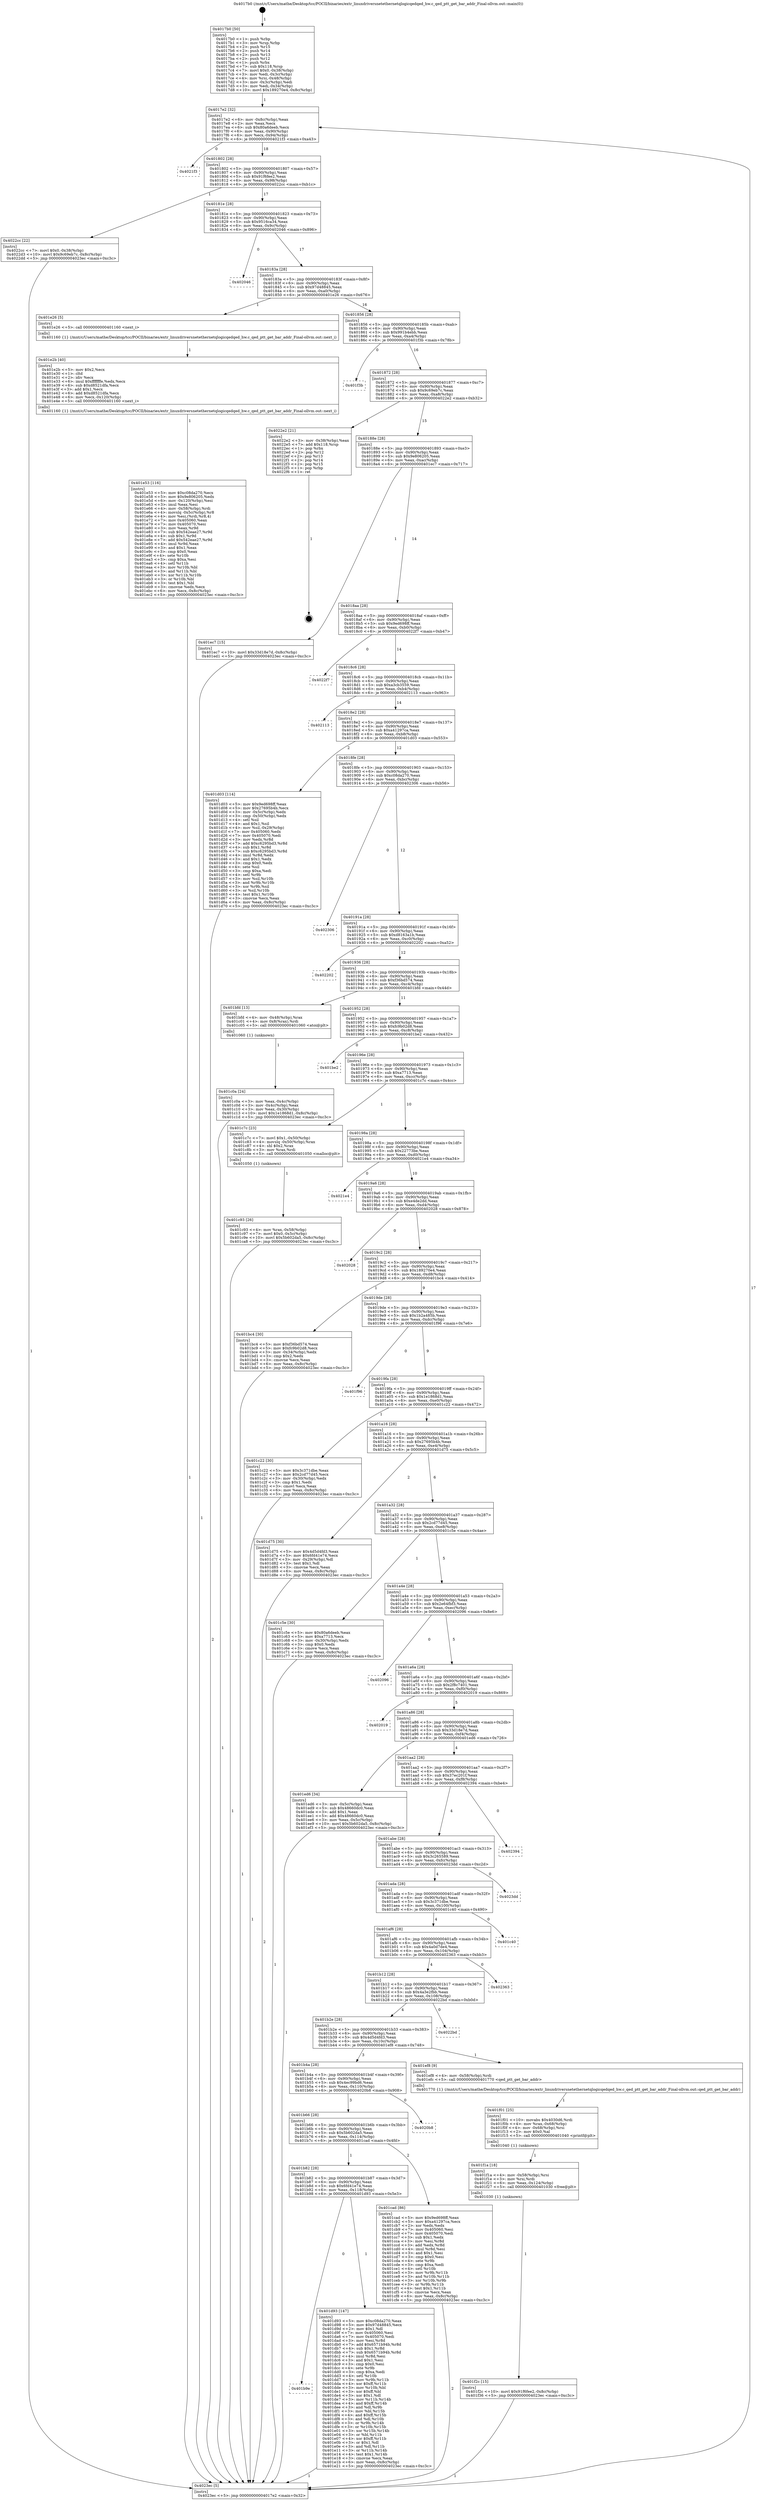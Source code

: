 digraph "0x4017b0" {
  label = "0x4017b0 (/mnt/c/Users/mathe/Desktop/tcc/POCII/binaries/extr_linuxdriversnetethernetqlogicqedqed_hw.c_qed_ptt_get_bar_addr_Final-ollvm.out::main(0))"
  labelloc = "t"
  node[shape=record]

  Entry [label="",width=0.3,height=0.3,shape=circle,fillcolor=black,style=filled]
  "0x4017e2" [label="{
     0x4017e2 [32]\l
     | [instrs]\l
     &nbsp;&nbsp;0x4017e2 \<+6\>: mov -0x8c(%rbp),%eax\l
     &nbsp;&nbsp;0x4017e8 \<+2\>: mov %eax,%ecx\l
     &nbsp;&nbsp;0x4017ea \<+6\>: sub $0x80a6deeb,%ecx\l
     &nbsp;&nbsp;0x4017f0 \<+6\>: mov %eax,-0x90(%rbp)\l
     &nbsp;&nbsp;0x4017f6 \<+6\>: mov %ecx,-0x94(%rbp)\l
     &nbsp;&nbsp;0x4017fc \<+6\>: je 00000000004021f3 \<main+0xa43\>\l
  }"]
  "0x4021f3" [label="{
     0x4021f3\l
  }", style=dashed]
  "0x401802" [label="{
     0x401802 [28]\l
     | [instrs]\l
     &nbsp;&nbsp;0x401802 \<+5\>: jmp 0000000000401807 \<main+0x57\>\l
     &nbsp;&nbsp;0x401807 \<+6\>: mov -0x90(%rbp),%eax\l
     &nbsp;&nbsp;0x40180d \<+5\>: sub $0x91f6fee2,%eax\l
     &nbsp;&nbsp;0x401812 \<+6\>: mov %eax,-0x98(%rbp)\l
     &nbsp;&nbsp;0x401818 \<+6\>: je 00000000004022cc \<main+0xb1c\>\l
  }"]
  Exit [label="",width=0.3,height=0.3,shape=circle,fillcolor=black,style=filled,peripheries=2]
  "0x4022cc" [label="{
     0x4022cc [22]\l
     | [instrs]\l
     &nbsp;&nbsp;0x4022cc \<+7\>: movl $0x0,-0x38(%rbp)\l
     &nbsp;&nbsp;0x4022d3 \<+10\>: movl $0x9c69eb7c,-0x8c(%rbp)\l
     &nbsp;&nbsp;0x4022dd \<+5\>: jmp 00000000004023ec \<main+0xc3c\>\l
  }"]
  "0x40181e" [label="{
     0x40181e [28]\l
     | [instrs]\l
     &nbsp;&nbsp;0x40181e \<+5\>: jmp 0000000000401823 \<main+0x73\>\l
     &nbsp;&nbsp;0x401823 \<+6\>: mov -0x90(%rbp),%eax\l
     &nbsp;&nbsp;0x401829 \<+5\>: sub $0x9516ca34,%eax\l
     &nbsp;&nbsp;0x40182e \<+6\>: mov %eax,-0x9c(%rbp)\l
     &nbsp;&nbsp;0x401834 \<+6\>: je 0000000000402046 \<main+0x896\>\l
  }"]
  "0x401f2c" [label="{
     0x401f2c [15]\l
     | [instrs]\l
     &nbsp;&nbsp;0x401f2c \<+10\>: movl $0x91f6fee2,-0x8c(%rbp)\l
     &nbsp;&nbsp;0x401f36 \<+5\>: jmp 00000000004023ec \<main+0xc3c\>\l
  }"]
  "0x402046" [label="{
     0x402046\l
  }", style=dashed]
  "0x40183a" [label="{
     0x40183a [28]\l
     | [instrs]\l
     &nbsp;&nbsp;0x40183a \<+5\>: jmp 000000000040183f \<main+0x8f\>\l
     &nbsp;&nbsp;0x40183f \<+6\>: mov -0x90(%rbp),%eax\l
     &nbsp;&nbsp;0x401845 \<+5\>: sub $0x97d48845,%eax\l
     &nbsp;&nbsp;0x40184a \<+6\>: mov %eax,-0xa0(%rbp)\l
     &nbsp;&nbsp;0x401850 \<+6\>: je 0000000000401e26 \<main+0x676\>\l
  }"]
  "0x401f1a" [label="{
     0x401f1a [18]\l
     | [instrs]\l
     &nbsp;&nbsp;0x401f1a \<+4\>: mov -0x58(%rbp),%rsi\l
     &nbsp;&nbsp;0x401f1e \<+3\>: mov %rsi,%rdi\l
     &nbsp;&nbsp;0x401f21 \<+6\>: mov %eax,-0x124(%rbp)\l
     &nbsp;&nbsp;0x401f27 \<+5\>: call 0000000000401030 \<free@plt\>\l
     | [calls]\l
     &nbsp;&nbsp;0x401030 \{1\} (unknown)\l
  }"]
  "0x401e26" [label="{
     0x401e26 [5]\l
     | [instrs]\l
     &nbsp;&nbsp;0x401e26 \<+5\>: call 0000000000401160 \<next_i\>\l
     | [calls]\l
     &nbsp;&nbsp;0x401160 \{1\} (/mnt/c/Users/mathe/Desktop/tcc/POCII/binaries/extr_linuxdriversnetethernetqlogicqedqed_hw.c_qed_ptt_get_bar_addr_Final-ollvm.out::next_i)\l
  }"]
  "0x401856" [label="{
     0x401856 [28]\l
     | [instrs]\l
     &nbsp;&nbsp;0x401856 \<+5\>: jmp 000000000040185b \<main+0xab\>\l
     &nbsp;&nbsp;0x40185b \<+6\>: mov -0x90(%rbp),%eax\l
     &nbsp;&nbsp;0x401861 \<+5\>: sub $0x991b4ebb,%eax\l
     &nbsp;&nbsp;0x401866 \<+6\>: mov %eax,-0xa4(%rbp)\l
     &nbsp;&nbsp;0x40186c \<+6\>: je 0000000000401f3b \<main+0x78b\>\l
  }"]
  "0x401f01" [label="{
     0x401f01 [25]\l
     | [instrs]\l
     &nbsp;&nbsp;0x401f01 \<+10\>: movabs $0x4030d6,%rdi\l
     &nbsp;&nbsp;0x401f0b \<+4\>: mov %rax,-0x68(%rbp)\l
     &nbsp;&nbsp;0x401f0f \<+4\>: mov -0x68(%rbp),%rsi\l
     &nbsp;&nbsp;0x401f13 \<+2\>: mov $0x0,%al\l
     &nbsp;&nbsp;0x401f15 \<+5\>: call 0000000000401040 \<printf@plt\>\l
     | [calls]\l
     &nbsp;&nbsp;0x401040 \{1\} (unknown)\l
  }"]
  "0x401f3b" [label="{
     0x401f3b\l
  }", style=dashed]
  "0x401872" [label="{
     0x401872 [28]\l
     | [instrs]\l
     &nbsp;&nbsp;0x401872 \<+5\>: jmp 0000000000401877 \<main+0xc7\>\l
     &nbsp;&nbsp;0x401877 \<+6\>: mov -0x90(%rbp),%eax\l
     &nbsp;&nbsp;0x40187d \<+5\>: sub $0x9c69eb7c,%eax\l
     &nbsp;&nbsp;0x401882 \<+6\>: mov %eax,-0xa8(%rbp)\l
     &nbsp;&nbsp;0x401888 \<+6\>: je 00000000004022e2 \<main+0xb32\>\l
  }"]
  "0x401e53" [label="{
     0x401e53 [116]\l
     | [instrs]\l
     &nbsp;&nbsp;0x401e53 \<+5\>: mov $0xc08da270,%ecx\l
     &nbsp;&nbsp;0x401e58 \<+5\>: mov $0x9e806205,%edx\l
     &nbsp;&nbsp;0x401e5d \<+6\>: mov -0x120(%rbp),%esi\l
     &nbsp;&nbsp;0x401e63 \<+3\>: imul %eax,%esi\l
     &nbsp;&nbsp;0x401e66 \<+4\>: mov -0x58(%rbp),%rdi\l
     &nbsp;&nbsp;0x401e6a \<+4\>: movslq -0x5c(%rbp),%r8\l
     &nbsp;&nbsp;0x401e6e \<+4\>: mov %esi,(%rdi,%r8,4)\l
     &nbsp;&nbsp;0x401e72 \<+7\>: mov 0x405060,%eax\l
     &nbsp;&nbsp;0x401e79 \<+7\>: mov 0x405070,%esi\l
     &nbsp;&nbsp;0x401e80 \<+3\>: mov %eax,%r9d\l
     &nbsp;&nbsp;0x401e83 \<+7\>: sub $0x542eae27,%r9d\l
     &nbsp;&nbsp;0x401e8a \<+4\>: sub $0x1,%r9d\l
     &nbsp;&nbsp;0x401e8e \<+7\>: add $0x542eae27,%r9d\l
     &nbsp;&nbsp;0x401e95 \<+4\>: imul %r9d,%eax\l
     &nbsp;&nbsp;0x401e99 \<+3\>: and $0x1,%eax\l
     &nbsp;&nbsp;0x401e9c \<+3\>: cmp $0x0,%eax\l
     &nbsp;&nbsp;0x401e9f \<+4\>: sete %r10b\l
     &nbsp;&nbsp;0x401ea3 \<+3\>: cmp $0xa,%esi\l
     &nbsp;&nbsp;0x401ea6 \<+4\>: setl %r11b\l
     &nbsp;&nbsp;0x401eaa \<+3\>: mov %r10b,%bl\l
     &nbsp;&nbsp;0x401ead \<+3\>: and %r11b,%bl\l
     &nbsp;&nbsp;0x401eb0 \<+3\>: xor %r11b,%r10b\l
     &nbsp;&nbsp;0x401eb3 \<+3\>: or %r10b,%bl\l
     &nbsp;&nbsp;0x401eb6 \<+3\>: test $0x1,%bl\l
     &nbsp;&nbsp;0x401eb9 \<+3\>: cmovne %edx,%ecx\l
     &nbsp;&nbsp;0x401ebc \<+6\>: mov %ecx,-0x8c(%rbp)\l
     &nbsp;&nbsp;0x401ec2 \<+5\>: jmp 00000000004023ec \<main+0xc3c\>\l
  }"]
  "0x4022e2" [label="{
     0x4022e2 [21]\l
     | [instrs]\l
     &nbsp;&nbsp;0x4022e2 \<+3\>: mov -0x38(%rbp),%eax\l
     &nbsp;&nbsp;0x4022e5 \<+7\>: add $0x118,%rsp\l
     &nbsp;&nbsp;0x4022ec \<+1\>: pop %rbx\l
     &nbsp;&nbsp;0x4022ed \<+2\>: pop %r12\l
     &nbsp;&nbsp;0x4022ef \<+2\>: pop %r13\l
     &nbsp;&nbsp;0x4022f1 \<+2\>: pop %r14\l
     &nbsp;&nbsp;0x4022f3 \<+2\>: pop %r15\l
     &nbsp;&nbsp;0x4022f5 \<+1\>: pop %rbp\l
     &nbsp;&nbsp;0x4022f6 \<+1\>: ret\l
  }"]
  "0x40188e" [label="{
     0x40188e [28]\l
     | [instrs]\l
     &nbsp;&nbsp;0x40188e \<+5\>: jmp 0000000000401893 \<main+0xe3\>\l
     &nbsp;&nbsp;0x401893 \<+6\>: mov -0x90(%rbp),%eax\l
     &nbsp;&nbsp;0x401899 \<+5\>: sub $0x9e806205,%eax\l
     &nbsp;&nbsp;0x40189e \<+6\>: mov %eax,-0xac(%rbp)\l
     &nbsp;&nbsp;0x4018a4 \<+6\>: je 0000000000401ec7 \<main+0x717\>\l
  }"]
  "0x401e2b" [label="{
     0x401e2b [40]\l
     | [instrs]\l
     &nbsp;&nbsp;0x401e2b \<+5\>: mov $0x2,%ecx\l
     &nbsp;&nbsp;0x401e30 \<+1\>: cltd\l
     &nbsp;&nbsp;0x401e31 \<+2\>: idiv %ecx\l
     &nbsp;&nbsp;0x401e33 \<+6\>: imul $0xfffffffe,%edx,%ecx\l
     &nbsp;&nbsp;0x401e39 \<+6\>: sub $0xd8521dfa,%ecx\l
     &nbsp;&nbsp;0x401e3f \<+3\>: add $0x1,%ecx\l
     &nbsp;&nbsp;0x401e42 \<+6\>: add $0xd8521dfa,%ecx\l
     &nbsp;&nbsp;0x401e48 \<+6\>: mov %ecx,-0x120(%rbp)\l
     &nbsp;&nbsp;0x401e4e \<+5\>: call 0000000000401160 \<next_i\>\l
     | [calls]\l
     &nbsp;&nbsp;0x401160 \{1\} (/mnt/c/Users/mathe/Desktop/tcc/POCII/binaries/extr_linuxdriversnetethernetqlogicqedqed_hw.c_qed_ptt_get_bar_addr_Final-ollvm.out::next_i)\l
  }"]
  "0x401ec7" [label="{
     0x401ec7 [15]\l
     | [instrs]\l
     &nbsp;&nbsp;0x401ec7 \<+10\>: movl $0x33d18e7d,-0x8c(%rbp)\l
     &nbsp;&nbsp;0x401ed1 \<+5\>: jmp 00000000004023ec \<main+0xc3c\>\l
  }"]
  "0x4018aa" [label="{
     0x4018aa [28]\l
     | [instrs]\l
     &nbsp;&nbsp;0x4018aa \<+5\>: jmp 00000000004018af \<main+0xff\>\l
     &nbsp;&nbsp;0x4018af \<+6\>: mov -0x90(%rbp),%eax\l
     &nbsp;&nbsp;0x4018b5 \<+5\>: sub $0x9ed698ff,%eax\l
     &nbsp;&nbsp;0x4018ba \<+6\>: mov %eax,-0xb0(%rbp)\l
     &nbsp;&nbsp;0x4018c0 \<+6\>: je 00000000004022f7 \<main+0xb47\>\l
  }"]
  "0x401b9e" [label="{
     0x401b9e\l
  }", style=dashed]
  "0x4022f7" [label="{
     0x4022f7\l
  }", style=dashed]
  "0x4018c6" [label="{
     0x4018c6 [28]\l
     | [instrs]\l
     &nbsp;&nbsp;0x4018c6 \<+5\>: jmp 00000000004018cb \<main+0x11b\>\l
     &nbsp;&nbsp;0x4018cb \<+6\>: mov -0x90(%rbp),%eax\l
     &nbsp;&nbsp;0x4018d1 \<+5\>: sub $0xa3cb3559,%eax\l
     &nbsp;&nbsp;0x4018d6 \<+6\>: mov %eax,-0xb4(%rbp)\l
     &nbsp;&nbsp;0x4018dc \<+6\>: je 0000000000402113 \<main+0x963\>\l
  }"]
  "0x401d93" [label="{
     0x401d93 [147]\l
     | [instrs]\l
     &nbsp;&nbsp;0x401d93 \<+5\>: mov $0xc08da270,%eax\l
     &nbsp;&nbsp;0x401d98 \<+5\>: mov $0x97d48845,%ecx\l
     &nbsp;&nbsp;0x401d9d \<+2\>: mov $0x1,%dl\l
     &nbsp;&nbsp;0x401d9f \<+7\>: mov 0x405060,%esi\l
     &nbsp;&nbsp;0x401da6 \<+7\>: mov 0x405070,%edi\l
     &nbsp;&nbsp;0x401dad \<+3\>: mov %esi,%r8d\l
     &nbsp;&nbsp;0x401db0 \<+7\>: add $0x6571b94b,%r8d\l
     &nbsp;&nbsp;0x401db7 \<+4\>: sub $0x1,%r8d\l
     &nbsp;&nbsp;0x401dbb \<+7\>: sub $0x6571b94b,%r8d\l
     &nbsp;&nbsp;0x401dc2 \<+4\>: imul %r8d,%esi\l
     &nbsp;&nbsp;0x401dc6 \<+3\>: and $0x1,%esi\l
     &nbsp;&nbsp;0x401dc9 \<+3\>: cmp $0x0,%esi\l
     &nbsp;&nbsp;0x401dcc \<+4\>: sete %r9b\l
     &nbsp;&nbsp;0x401dd0 \<+3\>: cmp $0xa,%edi\l
     &nbsp;&nbsp;0x401dd3 \<+4\>: setl %r10b\l
     &nbsp;&nbsp;0x401dd7 \<+3\>: mov %r9b,%r11b\l
     &nbsp;&nbsp;0x401dda \<+4\>: xor $0xff,%r11b\l
     &nbsp;&nbsp;0x401dde \<+3\>: mov %r10b,%bl\l
     &nbsp;&nbsp;0x401de1 \<+3\>: xor $0xff,%bl\l
     &nbsp;&nbsp;0x401de4 \<+3\>: xor $0x1,%dl\l
     &nbsp;&nbsp;0x401de7 \<+3\>: mov %r11b,%r14b\l
     &nbsp;&nbsp;0x401dea \<+4\>: and $0xff,%r14b\l
     &nbsp;&nbsp;0x401dee \<+3\>: and %dl,%r9b\l
     &nbsp;&nbsp;0x401df1 \<+3\>: mov %bl,%r15b\l
     &nbsp;&nbsp;0x401df4 \<+4\>: and $0xff,%r15b\l
     &nbsp;&nbsp;0x401df8 \<+3\>: and %dl,%r10b\l
     &nbsp;&nbsp;0x401dfb \<+3\>: or %r9b,%r14b\l
     &nbsp;&nbsp;0x401dfe \<+3\>: or %r10b,%r15b\l
     &nbsp;&nbsp;0x401e01 \<+3\>: xor %r15b,%r14b\l
     &nbsp;&nbsp;0x401e04 \<+3\>: or %bl,%r11b\l
     &nbsp;&nbsp;0x401e07 \<+4\>: xor $0xff,%r11b\l
     &nbsp;&nbsp;0x401e0b \<+3\>: or $0x1,%dl\l
     &nbsp;&nbsp;0x401e0e \<+3\>: and %dl,%r11b\l
     &nbsp;&nbsp;0x401e11 \<+3\>: or %r11b,%r14b\l
     &nbsp;&nbsp;0x401e14 \<+4\>: test $0x1,%r14b\l
     &nbsp;&nbsp;0x401e18 \<+3\>: cmovne %ecx,%eax\l
     &nbsp;&nbsp;0x401e1b \<+6\>: mov %eax,-0x8c(%rbp)\l
     &nbsp;&nbsp;0x401e21 \<+5\>: jmp 00000000004023ec \<main+0xc3c\>\l
  }"]
  "0x402113" [label="{
     0x402113\l
  }", style=dashed]
  "0x4018e2" [label="{
     0x4018e2 [28]\l
     | [instrs]\l
     &nbsp;&nbsp;0x4018e2 \<+5\>: jmp 00000000004018e7 \<main+0x137\>\l
     &nbsp;&nbsp;0x4018e7 \<+6\>: mov -0x90(%rbp),%eax\l
     &nbsp;&nbsp;0x4018ed \<+5\>: sub $0xa41297ca,%eax\l
     &nbsp;&nbsp;0x4018f2 \<+6\>: mov %eax,-0xb8(%rbp)\l
     &nbsp;&nbsp;0x4018f8 \<+6\>: je 0000000000401d03 \<main+0x553\>\l
  }"]
  "0x401b82" [label="{
     0x401b82 [28]\l
     | [instrs]\l
     &nbsp;&nbsp;0x401b82 \<+5\>: jmp 0000000000401b87 \<main+0x3d7\>\l
     &nbsp;&nbsp;0x401b87 \<+6\>: mov -0x90(%rbp),%eax\l
     &nbsp;&nbsp;0x401b8d \<+5\>: sub $0x6fd41e74,%eax\l
     &nbsp;&nbsp;0x401b92 \<+6\>: mov %eax,-0x118(%rbp)\l
     &nbsp;&nbsp;0x401b98 \<+6\>: je 0000000000401d93 \<main+0x5e3\>\l
  }"]
  "0x401d03" [label="{
     0x401d03 [114]\l
     | [instrs]\l
     &nbsp;&nbsp;0x401d03 \<+5\>: mov $0x9ed698ff,%eax\l
     &nbsp;&nbsp;0x401d08 \<+5\>: mov $0x27695b4b,%ecx\l
     &nbsp;&nbsp;0x401d0d \<+3\>: mov -0x5c(%rbp),%edx\l
     &nbsp;&nbsp;0x401d10 \<+3\>: cmp -0x50(%rbp),%edx\l
     &nbsp;&nbsp;0x401d13 \<+4\>: setl %sil\l
     &nbsp;&nbsp;0x401d17 \<+4\>: and $0x1,%sil\l
     &nbsp;&nbsp;0x401d1b \<+4\>: mov %sil,-0x29(%rbp)\l
     &nbsp;&nbsp;0x401d1f \<+7\>: mov 0x405060,%edx\l
     &nbsp;&nbsp;0x401d26 \<+7\>: mov 0x405070,%edi\l
     &nbsp;&nbsp;0x401d2d \<+3\>: mov %edx,%r8d\l
     &nbsp;&nbsp;0x401d30 \<+7\>: add $0xc6295bd3,%r8d\l
     &nbsp;&nbsp;0x401d37 \<+4\>: sub $0x1,%r8d\l
     &nbsp;&nbsp;0x401d3b \<+7\>: sub $0xc6295bd3,%r8d\l
     &nbsp;&nbsp;0x401d42 \<+4\>: imul %r8d,%edx\l
     &nbsp;&nbsp;0x401d46 \<+3\>: and $0x1,%edx\l
     &nbsp;&nbsp;0x401d49 \<+3\>: cmp $0x0,%edx\l
     &nbsp;&nbsp;0x401d4c \<+4\>: sete %sil\l
     &nbsp;&nbsp;0x401d50 \<+3\>: cmp $0xa,%edi\l
     &nbsp;&nbsp;0x401d53 \<+4\>: setl %r9b\l
     &nbsp;&nbsp;0x401d57 \<+3\>: mov %sil,%r10b\l
     &nbsp;&nbsp;0x401d5a \<+3\>: and %r9b,%r10b\l
     &nbsp;&nbsp;0x401d5d \<+3\>: xor %r9b,%sil\l
     &nbsp;&nbsp;0x401d60 \<+3\>: or %sil,%r10b\l
     &nbsp;&nbsp;0x401d63 \<+4\>: test $0x1,%r10b\l
     &nbsp;&nbsp;0x401d67 \<+3\>: cmovne %ecx,%eax\l
     &nbsp;&nbsp;0x401d6a \<+6\>: mov %eax,-0x8c(%rbp)\l
     &nbsp;&nbsp;0x401d70 \<+5\>: jmp 00000000004023ec \<main+0xc3c\>\l
  }"]
  "0x4018fe" [label="{
     0x4018fe [28]\l
     | [instrs]\l
     &nbsp;&nbsp;0x4018fe \<+5\>: jmp 0000000000401903 \<main+0x153\>\l
     &nbsp;&nbsp;0x401903 \<+6\>: mov -0x90(%rbp),%eax\l
     &nbsp;&nbsp;0x401909 \<+5\>: sub $0xc08da270,%eax\l
     &nbsp;&nbsp;0x40190e \<+6\>: mov %eax,-0xbc(%rbp)\l
     &nbsp;&nbsp;0x401914 \<+6\>: je 0000000000402306 \<main+0xb56\>\l
  }"]
  "0x401cad" [label="{
     0x401cad [86]\l
     | [instrs]\l
     &nbsp;&nbsp;0x401cad \<+5\>: mov $0x9ed698ff,%eax\l
     &nbsp;&nbsp;0x401cb2 \<+5\>: mov $0xa41297ca,%ecx\l
     &nbsp;&nbsp;0x401cb7 \<+2\>: xor %edx,%edx\l
     &nbsp;&nbsp;0x401cb9 \<+7\>: mov 0x405060,%esi\l
     &nbsp;&nbsp;0x401cc0 \<+7\>: mov 0x405070,%edi\l
     &nbsp;&nbsp;0x401cc7 \<+3\>: sub $0x1,%edx\l
     &nbsp;&nbsp;0x401cca \<+3\>: mov %esi,%r8d\l
     &nbsp;&nbsp;0x401ccd \<+3\>: add %edx,%r8d\l
     &nbsp;&nbsp;0x401cd0 \<+4\>: imul %r8d,%esi\l
     &nbsp;&nbsp;0x401cd4 \<+3\>: and $0x1,%esi\l
     &nbsp;&nbsp;0x401cd7 \<+3\>: cmp $0x0,%esi\l
     &nbsp;&nbsp;0x401cda \<+4\>: sete %r9b\l
     &nbsp;&nbsp;0x401cde \<+3\>: cmp $0xa,%edi\l
     &nbsp;&nbsp;0x401ce1 \<+4\>: setl %r10b\l
     &nbsp;&nbsp;0x401ce5 \<+3\>: mov %r9b,%r11b\l
     &nbsp;&nbsp;0x401ce8 \<+3\>: and %r10b,%r11b\l
     &nbsp;&nbsp;0x401ceb \<+3\>: xor %r10b,%r9b\l
     &nbsp;&nbsp;0x401cee \<+3\>: or %r9b,%r11b\l
     &nbsp;&nbsp;0x401cf1 \<+4\>: test $0x1,%r11b\l
     &nbsp;&nbsp;0x401cf5 \<+3\>: cmovne %ecx,%eax\l
     &nbsp;&nbsp;0x401cf8 \<+6\>: mov %eax,-0x8c(%rbp)\l
     &nbsp;&nbsp;0x401cfe \<+5\>: jmp 00000000004023ec \<main+0xc3c\>\l
  }"]
  "0x402306" [label="{
     0x402306\l
  }", style=dashed]
  "0x40191a" [label="{
     0x40191a [28]\l
     | [instrs]\l
     &nbsp;&nbsp;0x40191a \<+5\>: jmp 000000000040191f \<main+0x16f\>\l
     &nbsp;&nbsp;0x40191f \<+6\>: mov -0x90(%rbp),%eax\l
     &nbsp;&nbsp;0x401925 \<+5\>: sub $0xd8163a1b,%eax\l
     &nbsp;&nbsp;0x40192a \<+6\>: mov %eax,-0xc0(%rbp)\l
     &nbsp;&nbsp;0x401930 \<+6\>: je 0000000000402202 \<main+0xa52\>\l
  }"]
  "0x401b66" [label="{
     0x401b66 [28]\l
     | [instrs]\l
     &nbsp;&nbsp;0x401b66 \<+5\>: jmp 0000000000401b6b \<main+0x3bb\>\l
     &nbsp;&nbsp;0x401b6b \<+6\>: mov -0x90(%rbp),%eax\l
     &nbsp;&nbsp;0x401b71 \<+5\>: sub $0x5b602da5,%eax\l
     &nbsp;&nbsp;0x401b76 \<+6\>: mov %eax,-0x114(%rbp)\l
     &nbsp;&nbsp;0x401b7c \<+6\>: je 0000000000401cad \<main+0x4fd\>\l
  }"]
  "0x402202" [label="{
     0x402202\l
  }", style=dashed]
  "0x401936" [label="{
     0x401936 [28]\l
     | [instrs]\l
     &nbsp;&nbsp;0x401936 \<+5\>: jmp 000000000040193b \<main+0x18b\>\l
     &nbsp;&nbsp;0x40193b \<+6\>: mov -0x90(%rbp),%eax\l
     &nbsp;&nbsp;0x401941 \<+5\>: sub $0xf36bd574,%eax\l
     &nbsp;&nbsp;0x401946 \<+6\>: mov %eax,-0xc4(%rbp)\l
     &nbsp;&nbsp;0x40194c \<+6\>: je 0000000000401bfd \<main+0x44d\>\l
  }"]
  "0x4020b8" [label="{
     0x4020b8\l
  }", style=dashed]
  "0x401bfd" [label="{
     0x401bfd [13]\l
     | [instrs]\l
     &nbsp;&nbsp;0x401bfd \<+4\>: mov -0x48(%rbp),%rax\l
     &nbsp;&nbsp;0x401c01 \<+4\>: mov 0x8(%rax),%rdi\l
     &nbsp;&nbsp;0x401c05 \<+5\>: call 0000000000401060 \<atoi@plt\>\l
     | [calls]\l
     &nbsp;&nbsp;0x401060 \{1\} (unknown)\l
  }"]
  "0x401952" [label="{
     0x401952 [28]\l
     | [instrs]\l
     &nbsp;&nbsp;0x401952 \<+5\>: jmp 0000000000401957 \<main+0x1a7\>\l
     &nbsp;&nbsp;0x401957 \<+6\>: mov -0x90(%rbp),%eax\l
     &nbsp;&nbsp;0x40195d \<+5\>: sub $0xfc9b02d8,%eax\l
     &nbsp;&nbsp;0x401962 \<+6\>: mov %eax,-0xc8(%rbp)\l
     &nbsp;&nbsp;0x401968 \<+6\>: je 0000000000401be2 \<main+0x432\>\l
  }"]
  "0x401b4a" [label="{
     0x401b4a [28]\l
     | [instrs]\l
     &nbsp;&nbsp;0x401b4a \<+5\>: jmp 0000000000401b4f \<main+0x39f\>\l
     &nbsp;&nbsp;0x401b4f \<+6\>: mov -0x90(%rbp),%eax\l
     &nbsp;&nbsp;0x401b55 \<+5\>: sub $0x4ec99bd6,%eax\l
     &nbsp;&nbsp;0x401b5a \<+6\>: mov %eax,-0x110(%rbp)\l
     &nbsp;&nbsp;0x401b60 \<+6\>: je 00000000004020b8 \<main+0x908\>\l
  }"]
  "0x401be2" [label="{
     0x401be2\l
  }", style=dashed]
  "0x40196e" [label="{
     0x40196e [28]\l
     | [instrs]\l
     &nbsp;&nbsp;0x40196e \<+5\>: jmp 0000000000401973 \<main+0x1c3\>\l
     &nbsp;&nbsp;0x401973 \<+6\>: mov -0x90(%rbp),%eax\l
     &nbsp;&nbsp;0x401979 \<+5\>: sub $0xa7713,%eax\l
     &nbsp;&nbsp;0x40197e \<+6\>: mov %eax,-0xcc(%rbp)\l
     &nbsp;&nbsp;0x401984 \<+6\>: je 0000000000401c7c \<main+0x4cc\>\l
  }"]
  "0x401ef8" [label="{
     0x401ef8 [9]\l
     | [instrs]\l
     &nbsp;&nbsp;0x401ef8 \<+4\>: mov -0x58(%rbp),%rdi\l
     &nbsp;&nbsp;0x401efc \<+5\>: call 0000000000401770 \<qed_ptt_get_bar_addr\>\l
     | [calls]\l
     &nbsp;&nbsp;0x401770 \{1\} (/mnt/c/Users/mathe/Desktop/tcc/POCII/binaries/extr_linuxdriversnetethernetqlogicqedqed_hw.c_qed_ptt_get_bar_addr_Final-ollvm.out::qed_ptt_get_bar_addr)\l
  }"]
  "0x401c7c" [label="{
     0x401c7c [23]\l
     | [instrs]\l
     &nbsp;&nbsp;0x401c7c \<+7\>: movl $0x1,-0x50(%rbp)\l
     &nbsp;&nbsp;0x401c83 \<+4\>: movslq -0x50(%rbp),%rax\l
     &nbsp;&nbsp;0x401c87 \<+4\>: shl $0x2,%rax\l
     &nbsp;&nbsp;0x401c8b \<+3\>: mov %rax,%rdi\l
     &nbsp;&nbsp;0x401c8e \<+5\>: call 0000000000401050 \<malloc@plt\>\l
     | [calls]\l
     &nbsp;&nbsp;0x401050 \{1\} (unknown)\l
  }"]
  "0x40198a" [label="{
     0x40198a [28]\l
     | [instrs]\l
     &nbsp;&nbsp;0x40198a \<+5\>: jmp 000000000040198f \<main+0x1df\>\l
     &nbsp;&nbsp;0x40198f \<+6\>: mov -0x90(%rbp),%eax\l
     &nbsp;&nbsp;0x401995 \<+5\>: sub $0x22773be,%eax\l
     &nbsp;&nbsp;0x40199a \<+6\>: mov %eax,-0xd0(%rbp)\l
     &nbsp;&nbsp;0x4019a0 \<+6\>: je 00000000004021e4 \<main+0xa34\>\l
  }"]
  "0x401b2e" [label="{
     0x401b2e [28]\l
     | [instrs]\l
     &nbsp;&nbsp;0x401b2e \<+5\>: jmp 0000000000401b33 \<main+0x383\>\l
     &nbsp;&nbsp;0x401b33 \<+6\>: mov -0x90(%rbp),%eax\l
     &nbsp;&nbsp;0x401b39 \<+5\>: sub $0x4d5d4fd3,%eax\l
     &nbsp;&nbsp;0x401b3e \<+6\>: mov %eax,-0x10c(%rbp)\l
     &nbsp;&nbsp;0x401b44 \<+6\>: je 0000000000401ef8 \<main+0x748\>\l
  }"]
  "0x4021e4" [label="{
     0x4021e4\l
  }", style=dashed]
  "0x4019a6" [label="{
     0x4019a6 [28]\l
     | [instrs]\l
     &nbsp;&nbsp;0x4019a6 \<+5\>: jmp 00000000004019ab \<main+0x1fb\>\l
     &nbsp;&nbsp;0x4019ab \<+6\>: mov -0x90(%rbp),%eax\l
     &nbsp;&nbsp;0x4019b1 \<+5\>: sub $0xe4de2dd,%eax\l
     &nbsp;&nbsp;0x4019b6 \<+6\>: mov %eax,-0xd4(%rbp)\l
     &nbsp;&nbsp;0x4019bc \<+6\>: je 0000000000402028 \<main+0x878\>\l
  }"]
  "0x4022bd" [label="{
     0x4022bd\l
  }", style=dashed]
  "0x402028" [label="{
     0x402028\l
  }", style=dashed]
  "0x4019c2" [label="{
     0x4019c2 [28]\l
     | [instrs]\l
     &nbsp;&nbsp;0x4019c2 \<+5\>: jmp 00000000004019c7 \<main+0x217\>\l
     &nbsp;&nbsp;0x4019c7 \<+6\>: mov -0x90(%rbp),%eax\l
     &nbsp;&nbsp;0x4019cd \<+5\>: sub $0x189270e4,%eax\l
     &nbsp;&nbsp;0x4019d2 \<+6\>: mov %eax,-0xd8(%rbp)\l
     &nbsp;&nbsp;0x4019d8 \<+6\>: je 0000000000401bc4 \<main+0x414\>\l
  }"]
  "0x401b12" [label="{
     0x401b12 [28]\l
     | [instrs]\l
     &nbsp;&nbsp;0x401b12 \<+5\>: jmp 0000000000401b17 \<main+0x367\>\l
     &nbsp;&nbsp;0x401b17 \<+6\>: mov -0x90(%rbp),%eax\l
     &nbsp;&nbsp;0x401b1d \<+5\>: sub $0x4a3e2fbb,%eax\l
     &nbsp;&nbsp;0x401b22 \<+6\>: mov %eax,-0x108(%rbp)\l
     &nbsp;&nbsp;0x401b28 \<+6\>: je 00000000004022bd \<main+0xb0d\>\l
  }"]
  "0x401bc4" [label="{
     0x401bc4 [30]\l
     | [instrs]\l
     &nbsp;&nbsp;0x401bc4 \<+5\>: mov $0xf36bd574,%eax\l
     &nbsp;&nbsp;0x401bc9 \<+5\>: mov $0xfc9b02d8,%ecx\l
     &nbsp;&nbsp;0x401bce \<+3\>: mov -0x34(%rbp),%edx\l
     &nbsp;&nbsp;0x401bd1 \<+3\>: cmp $0x2,%edx\l
     &nbsp;&nbsp;0x401bd4 \<+3\>: cmovne %ecx,%eax\l
     &nbsp;&nbsp;0x401bd7 \<+6\>: mov %eax,-0x8c(%rbp)\l
     &nbsp;&nbsp;0x401bdd \<+5\>: jmp 00000000004023ec \<main+0xc3c\>\l
  }"]
  "0x4019de" [label="{
     0x4019de [28]\l
     | [instrs]\l
     &nbsp;&nbsp;0x4019de \<+5\>: jmp 00000000004019e3 \<main+0x233\>\l
     &nbsp;&nbsp;0x4019e3 \<+6\>: mov -0x90(%rbp),%eax\l
     &nbsp;&nbsp;0x4019e9 \<+5\>: sub $0x1b2a485b,%eax\l
     &nbsp;&nbsp;0x4019ee \<+6\>: mov %eax,-0xdc(%rbp)\l
     &nbsp;&nbsp;0x4019f4 \<+6\>: je 0000000000401f96 \<main+0x7e6\>\l
  }"]
  "0x4023ec" [label="{
     0x4023ec [5]\l
     | [instrs]\l
     &nbsp;&nbsp;0x4023ec \<+5\>: jmp 00000000004017e2 \<main+0x32\>\l
  }"]
  "0x4017b0" [label="{
     0x4017b0 [50]\l
     | [instrs]\l
     &nbsp;&nbsp;0x4017b0 \<+1\>: push %rbp\l
     &nbsp;&nbsp;0x4017b1 \<+3\>: mov %rsp,%rbp\l
     &nbsp;&nbsp;0x4017b4 \<+2\>: push %r15\l
     &nbsp;&nbsp;0x4017b6 \<+2\>: push %r14\l
     &nbsp;&nbsp;0x4017b8 \<+2\>: push %r13\l
     &nbsp;&nbsp;0x4017ba \<+2\>: push %r12\l
     &nbsp;&nbsp;0x4017bc \<+1\>: push %rbx\l
     &nbsp;&nbsp;0x4017bd \<+7\>: sub $0x118,%rsp\l
     &nbsp;&nbsp;0x4017c4 \<+7\>: movl $0x0,-0x38(%rbp)\l
     &nbsp;&nbsp;0x4017cb \<+3\>: mov %edi,-0x3c(%rbp)\l
     &nbsp;&nbsp;0x4017ce \<+4\>: mov %rsi,-0x48(%rbp)\l
     &nbsp;&nbsp;0x4017d2 \<+3\>: mov -0x3c(%rbp),%edi\l
     &nbsp;&nbsp;0x4017d5 \<+3\>: mov %edi,-0x34(%rbp)\l
     &nbsp;&nbsp;0x4017d8 \<+10\>: movl $0x189270e4,-0x8c(%rbp)\l
  }"]
  "0x401c0a" [label="{
     0x401c0a [24]\l
     | [instrs]\l
     &nbsp;&nbsp;0x401c0a \<+3\>: mov %eax,-0x4c(%rbp)\l
     &nbsp;&nbsp;0x401c0d \<+3\>: mov -0x4c(%rbp),%eax\l
     &nbsp;&nbsp;0x401c10 \<+3\>: mov %eax,-0x30(%rbp)\l
     &nbsp;&nbsp;0x401c13 \<+10\>: movl $0x1e1868d1,-0x8c(%rbp)\l
     &nbsp;&nbsp;0x401c1d \<+5\>: jmp 00000000004023ec \<main+0xc3c\>\l
  }"]
  "0x402363" [label="{
     0x402363\l
  }", style=dashed]
  "0x401f96" [label="{
     0x401f96\l
  }", style=dashed]
  "0x4019fa" [label="{
     0x4019fa [28]\l
     | [instrs]\l
     &nbsp;&nbsp;0x4019fa \<+5\>: jmp 00000000004019ff \<main+0x24f\>\l
     &nbsp;&nbsp;0x4019ff \<+6\>: mov -0x90(%rbp),%eax\l
     &nbsp;&nbsp;0x401a05 \<+5\>: sub $0x1e1868d1,%eax\l
     &nbsp;&nbsp;0x401a0a \<+6\>: mov %eax,-0xe0(%rbp)\l
     &nbsp;&nbsp;0x401a10 \<+6\>: je 0000000000401c22 \<main+0x472\>\l
  }"]
  "0x401af6" [label="{
     0x401af6 [28]\l
     | [instrs]\l
     &nbsp;&nbsp;0x401af6 \<+5\>: jmp 0000000000401afb \<main+0x34b\>\l
     &nbsp;&nbsp;0x401afb \<+6\>: mov -0x90(%rbp),%eax\l
     &nbsp;&nbsp;0x401b01 \<+5\>: sub $0x4a0d7de4,%eax\l
     &nbsp;&nbsp;0x401b06 \<+6\>: mov %eax,-0x104(%rbp)\l
     &nbsp;&nbsp;0x401b0c \<+6\>: je 0000000000402363 \<main+0xbb3\>\l
  }"]
  "0x401c22" [label="{
     0x401c22 [30]\l
     | [instrs]\l
     &nbsp;&nbsp;0x401c22 \<+5\>: mov $0x3c371dbe,%eax\l
     &nbsp;&nbsp;0x401c27 \<+5\>: mov $0x2cd77d45,%ecx\l
     &nbsp;&nbsp;0x401c2c \<+3\>: mov -0x30(%rbp),%edx\l
     &nbsp;&nbsp;0x401c2f \<+3\>: cmp $0x1,%edx\l
     &nbsp;&nbsp;0x401c32 \<+3\>: cmovl %ecx,%eax\l
     &nbsp;&nbsp;0x401c35 \<+6\>: mov %eax,-0x8c(%rbp)\l
     &nbsp;&nbsp;0x401c3b \<+5\>: jmp 00000000004023ec \<main+0xc3c\>\l
  }"]
  "0x401a16" [label="{
     0x401a16 [28]\l
     | [instrs]\l
     &nbsp;&nbsp;0x401a16 \<+5\>: jmp 0000000000401a1b \<main+0x26b\>\l
     &nbsp;&nbsp;0x401a1b \<+6\>: mov -0x90(%rbp),%eax\l
     &nbsp;&nbsp;0x401a21 \<+5\>: sub $0x27695b4b,%eax\l
     &nbsp;&nbsp;0x401a26 \<+6\>: mov %eax,-0xe4(%rbp)\l
     &nbsp;&nbsp;0x401a2c \<+6\>: je 0000000000401d75 \<main+0x5c5\>\l
  }"]
  "0x401c40" [label="{
     0x401c40\l
  }", style=dashed]
  "0x401d75" [label="{
     0x401d75 [30]\l
     | [instrs]\l
     &nbsp;&nbsp;0x401d75 \<+5\>: mov $0x4d5d4fd3,%eax\l
     &nbsp;&nbsp;0x401d7a \<+5\>: mov $0x6fd41e74,%ecx\l
     &nbsp;&nbsp;0x401d7f \<+3\>: mov -0x29(%rbp),%dl\l
     &nbsp;&nbsp;0x401d82 \<+3\>: test $0x1,%dl\l
     &nbsp;&nbsp;0x401d85 \<+3\>: cmovne %ecx,%eax\l
     &nbsp;&nbsp;0x401d88 \<+6\>: mov %eax,-0x8c(%rbp)\l
     &nbsp;&nbsp;0x401d8e \<+5\>: jmp 00000000004023ec \<main+0xc3c\>\l
  }"]
  "0x401a32" [label="{
     0x401a32 [28]\l
     | [instrs]\l
     &nbsp;&nbsp;0x401a32 \<+5\>: jmp 0000000000401a37 \<main+0x287\>\l
     &nbsp;&nbsp;0x401a37 \<+6\>: mov -0x90(%rbp),%eax\l
     &nbsp;&nbsp;0x401a3d \<+5\>: sub $0x2cd77d45,%eax\l
     &nbsp;&nbsp;0x401a42 \<+6\>: mov %eax,-0xe8(%rbp)\l
     &nbsp;&nbsp;0x401a48 \<+6\>: je 0000000000401c5e \<main+0x4ae\>\l
  }"]
  "0x401ada" [label="{
     0x401ada [28]\l
     | [instrs]\l
     &nbsp;&nbsp;0x401ada \<+5\>: jmp 0000000000401adf \<main+0x32f\>\l
     &nbsp;&nbsp;0x401adf \<+6\>: mov -0x90(%rbp),%eax\l
     &nbsp;&nbsp;0x401ae5 \<+5\>: sub $0x3c371dbe,%eax\l
     &nbsp;&nbsp;0x401aea \<+6\>: mov %eax,-0x100(%rbp)\l
     &nbsp;&nbsp;0x401af0 \<+6\>: je 0000000000401c40 \<main+0x490\>\l
  }"]
  "0x401c5e" [label="{
     0x401c5e [30]\l
     | [instrs]\l
     &nbsp;&nbsp;0x401c5e \<+5\>: mov $0x80a6deeb,%eax\l
     &nbsp;&nbsp;0x401c63 \<+5\>: mov $0xa7713,%ecx\l
     &nbsp;&nbsp;0x401c68 \<+3\>: mov -0x30(%rbp),%edx\l
     &nbsp;&nbsp;0x401c6b \<+3\>: cmp $0x0,%edx\l
     &nbsp;&nbsp;0x401c6e \<+3\>: cmove %ecx,%eax\l
     &nbsp;&nbsp;0x401c71 \<+6\>: mov %eax,-0x8c(%rbp)\l
     &nbsp;&nbsp;0x401c77 \<+5\>: jmp 00000000004023ec \<main+0xc3c\>\l
  }"]
  "0x401a4e" [label="{
     0x401a4e [28]\l
     | [instrs]\l
     &nbsp;&nbsp;0x401a4e \<+5\>: jmp 0000000000401a53 \<main+0x2a3\>\l
     &nbsp;&nbsp;0x401a53 \<+6\>: mov -0x90(%rbp),%eax\l
     &nbsp;&nbsp;0x401a59 \<+5\>: sub $0x2e64fbf3,%eax\l
     &nbsp;&nbsp;0x401a5e \<+6\>: mov %eax,-0xec(%rbp)\l
     &nbsp;&nbsp;0x401a64 \<+6\>: je 0000000000402096 \<main+0x8e6\>\l
  }"]
  "0x401c93" [label="{
     0x401c93 [26]\l
     | [instrs]\l
     &nbsp;&nbsp;0x401c93 \<+4\>: mov %rax,-0x58(%rbp)\l
     &nbsp;&nbsp;0x401c97 \<+7\>: movl $0x0,-0x5c(%rbp)\l
     &nbsp;&nbsp;0x401c9e \<+10\>: movl $0x5b602da5,-0x8c(%rbp)\l
     &nbsp;&nbsp;0x401ca8 \<+5\>: jmp 00000000004023ec \<main+0xc3c\>\l
  }"]
  "0x4023dd" [label="{
     0x4023dd\l
  }", style=dashed]
  "0x402096" [label="{
     0x402096\l
  }", style=dashed]
  "0x401a6a" [label="{
     0x401a6a [28]\l
     | [instrs]\l
     &nbsp;&nbsp;0x401a6a \<+5\>: jmp 0000000000401a6f \<main+0x2bf\>\l
     &nbsp;&nbsp;0x401a6f \<+6\>: mov -0x90(%rbp),%eax\l
     &nbsp;&nbsp;0x401a75 \<+5\>: sub $0x2f8c7401,%eax\l
     &nbsp;&nbsp;0x401a7a \<+6\>: mov %eax,-0xf0(%rbp)\l
     &nbsp;&nbsp;0x401a80 \<+6\>: je 0000000000402019 \<main+0x869\>\l
  }"]
  "0x401abe" [label="{
     0x401abe [28]\l
     | [instrs]\l
     &nbsp;&nbsp;0x401abe \<+5\>: jmp 0000000000401ac3 \<main+0x313\>\l
     &nbsp;&nbsp;0x401ac3 \<+6\>: mov -0x90(%rbp),%eax\l
     &nbsp;&nbsp;0x401ac9 \<+5\>: sub $0x3c265589,%eax\l
     &nbsp;&nbsp;0x401ace \<+6\>: mov %eax,-0xfc(%rbp)\l
     &nbsp;&nbsp;0x401ad4 \<+6\>: je 00000000004023dd \<main+0xc2d\>\l
  }"]
  "0x402019" [label="{
     0x402019\l
  }", style=dashed]
  "0x401a86" [label="{
     0x401a86 [28]\l
     | [instrs]\l
     &nbsp;&nbsp;0x401a86 \<+5\>: jmp 0000000000401a8b \<main+0x2db\>\l
     &nbsp;&nbsp;0x401a8b \<+6\>: mov -0x90(%rbp),%eax\l
     &nbsp;&nbsp;0x401a91 \<+5\>: sub $0x33d18e7d,%eax\l
     &nbsp;&nbsp;0x401a96 \<+6\>: mov %eax,-0xf4(%rbp)\l
     &nbsp;&nbsp;0x401a9c \<+6\>: je 0000000000401ed6 \<main+0x726\>\l
  }"]
  "0x402394" [label="{
     0x402394\l
  }", style=dashed]
  "0x401ed6" [label="{
     0x401ed6 [34]\l
     | [instrs]\l
     &nbsp;&nbsp;0x401ed6 \<+3\>: mov -0x5c(%rbp),%eax\l
     &nbsp;&nbsp;0x401ed9 \<+5\>: sub $0x48660dc0,%eax\l
     &nbsp;&nbsp;0x401ede \<+3\>: add $0x1,%eax\l
     &nbsp;&nbsp;0x401ee1 \<+5\>: add $0x48660dc0,%eax\l
     &nbsp;&nbsp;0x401ee6 \<+3\>: mov %eax,-0x5c(%rbp)\l
     &nbsp;&nbsp;0x401ee9 \<+10\>: movl $0x5b602da5,-0x8c(%rbp)\l
     &nbsp;&nbsp;0x401ef3 \<+5\>: jmp 00000000004023ec \<main+0xc3c\>\l
  }"]
  "0x401aa2" [label="{
     0x401aa2 [28]\l
     | [instrs]\l
     &nbsp;&nbsp;0x401aa2 \<+5\>: jmp 0000000000401aa7 \<main+0x2f7\>\l
     &nbsp;&nbsp;0x401aa7 \<+6\>: mov -0x90(%rbp),%eax\l
     &nbsp;&nbsp;0x401aad \<+5\>: sub $0x37ec201f,%eax\l
     &nbsp;&nbsp;0x401ab2 \<+6\>: mov %eax,-0xf8(%rbp)\l
     &nbsp;&nbsp;0x401ab8 \<+6\>: je 0000000000402394 \<main+0xbe4\>\l
  }"]
  Entry -> "0x4017b0" [label=" 1"]
  "0x4017e2" -> "0x4021f3" [label=" 0"]
  "0x4017e2" -> "0x401802" [label=" 18"]
  "0x4022e2" -> Exit [label=" 1"]
  "0x401802" -> "0x4022cc" [label=" 1"]
  "0x401802" -> "0x40181e" [label=" 17"]
  "0x4022cc" -> "0x4023ec" [label=" 1"]
  "0x40181e" -> "0x402046" [label=" 0"]
  "0x40181e" -> "0x40183a" [label=" 17"]
  "0x401f2c" -> "0x4023ec" [label=" 1"]
  "0x40183a" -> "0x401e26" [label=" 1"]
  "0x40183a" -> "0x401856" [label=" 16"]
  "0x401f1a" -> "0x401f2c" [label=" 1"]
  "0x401856" -> "0x401f3b" [label=" 0"]
  "0x401856" -> "0x401872" [label=" 16"]
  "0x401f01" -> "0x401f1a" [label=" 1"]
  "0x401872" -> "0x4022e2" [label=" 1"]
  "0x401872" -> "0x40188e" [label=" 15"]
  "0x401ef8" -> "0x401f01" [label=" 1"]
  "0x40188e" -> "0x401ec7" [label=" 1"]
  "0x40188e" -> "0x4018aa" [label=" 14"]
  "0x401ed6" -> "0x4023ec" [label=" 1"]
  "0x4018aa" -> "0x4022f7" [label=" 0"]
  "0x4018aa" -> "0x4018c6" [label=" 14"]
  "0x401ec7" -> "0x4023ec" [label=" 1"]
  "0x4018c6" -> "0x402113" [label=" 0"]
  "0x4018c6" -> "0x4018e2" [label=" 14"]
  "0x401e53" -> "0x4023ec" [label=" 1"]
  "0x4018e2" -> "0x401d03" [label=" 2"]
  "0x4018e2" -> "0x4018fe" [label=" 12"]
  "0x401e26" -> "0x401e2b" [label=" 1"]
  "0x4018fe" -> "0x402306" [label=" 0"]
  "0x4018fe" -> "0x40191a" [label=" 12"]
  "0x401d93" -> "0x4023ec" [label=" 1"]
  "0x40191a" -> "0x402202" [label=" 0"]
  "0x40191a" -> "0x401936" [label=" 12"]
  "0x401b82" -> "0x401d93" [label=" 1"]
  "0x401936" -> "0x401bfd" [label=" 1"]
  "0x401936" -> "0x401952" [label=" 11"]
  "0x401e2b" -> "0x401e53" [label=" 1"]
  "0x401952" -> "0x401be2" [label=" 0"]
  "0x401952" -> "0x40196e" [label=" 11"]
  "0x401d03" -> "0x4023ec" [label=" 2"]
  "0x40196e" -> "0x401c7c" [label=" 1"]
  "0x40196e" -> "0x40198a" [label=" 10"]
  "0x401cad" -> "0x4023ec" [label=" 2"]
  "0x40198a" -> "0x4021e4" [label=" 0"]
  "0x40198a" -> "0x4019a6" [label=" 10"]
  "0x401b66" -> "0x401cad" [label=" 2"]
  "0x4019a6" -> "0x402028" [label=" 0"]
  "0x4019a6" -> "0x4019c2" [label=" 10"]
  "0x401b82" -> "0x401b9e" [label=" 0"]
  "0x4019c2" -> "0x401bc4" [label=" 1"]
  "0x4019c2" -> "0x4019de" [label=" 9"]
  "0x401bc4" -> "0x4023ec" [label=" 1"]
  "0x4017b0" -> "0x4017e2" [label=" 1"]
  "0x4023ec" -> "0x4017e2" [label=" 17"]
  "0x401bfd" -> "0x401c0a" [label=" 1"]
  "0x401c0a" -> "0x4023ec" [label=" 1"]
  "0x401b4a" -> "0x4020b8" [label=" 0"]
  "0x4019de" -> "0x401f96" [label=" 0"]
  "0x4019de" -> "0x4019fa" [label=" 9"]
  "0x401d75" -> "0x4023ec" [label=" 2"]
  "0x4019fa" -> "0x401c22" [label=" 1"]
  "0x4019fa" -> "0x401a16" [label=" 8"]
  "0x401c22" -> "0x4023ec" [label=" 1"]
  "0x401b2e" -> "0x401ef8" [label=" 1"]
  "0x401a16" -> "0x401d75" [label=" 2"]
  "0x401a16" -> "0x401a32" [label=" 6"]
  "0x401b66" -> "0x401b82" [label=" 1"]
  "0x401a32" -> "0x401c5e" [label=" 1"]
  "0x401a32" -> "0x401a4e" [label=" 5"]
  "0x401c5e" -> "0x4023ec" [label=" 1"]
  "0x401c7c" -> "0x401c93" [label=" 1"]
  "0x401c93" -> "0x4023ec" [label=" 1"]
  "0x401b12" -> "0x4022bd" [label=" 0"]
  "0x401a4e" -> "0x402096" [label=" 0"]
  "0x401a4e" -> "0x401a6a" [label=" 5"]
  "0x401b4a" -> "0x401b66" [label=" 3"]
  "0x401a6a" -> "0x402019" [label=" 0"]
  "0x401a6a" -> "0x401a86" [label=" 5"]
  "0x401af6" -> "0x402363" [label=" 0"]
  "0x401a86" -> "0x401ed6" [label=" 1"]
  "0x401a86" -> "0x401aa2" [label=" 4"]
  "0x401b2e" -> "0x401b4a" [label=" 3"]
  "0x401aa2" -> "0x402394" [label=" 0"]
  "0x401aa2" -> "0x401abe" [label=" 4"]
  "0x401af6" -> "0x401b12" [label=" 4"]
  "0x401abe" -> "0x4023dd" [label=" 0"]
  "0x401abe" -> "0x401ada" [label=" 4"]
  "0x401b12" -> "0x401b2e" [label=" 4"]
  "0x401ada" -> "0x401c40" [label=" 0"]
  "0x401ada" -> "0x401af6" [label=" 4"]
}
